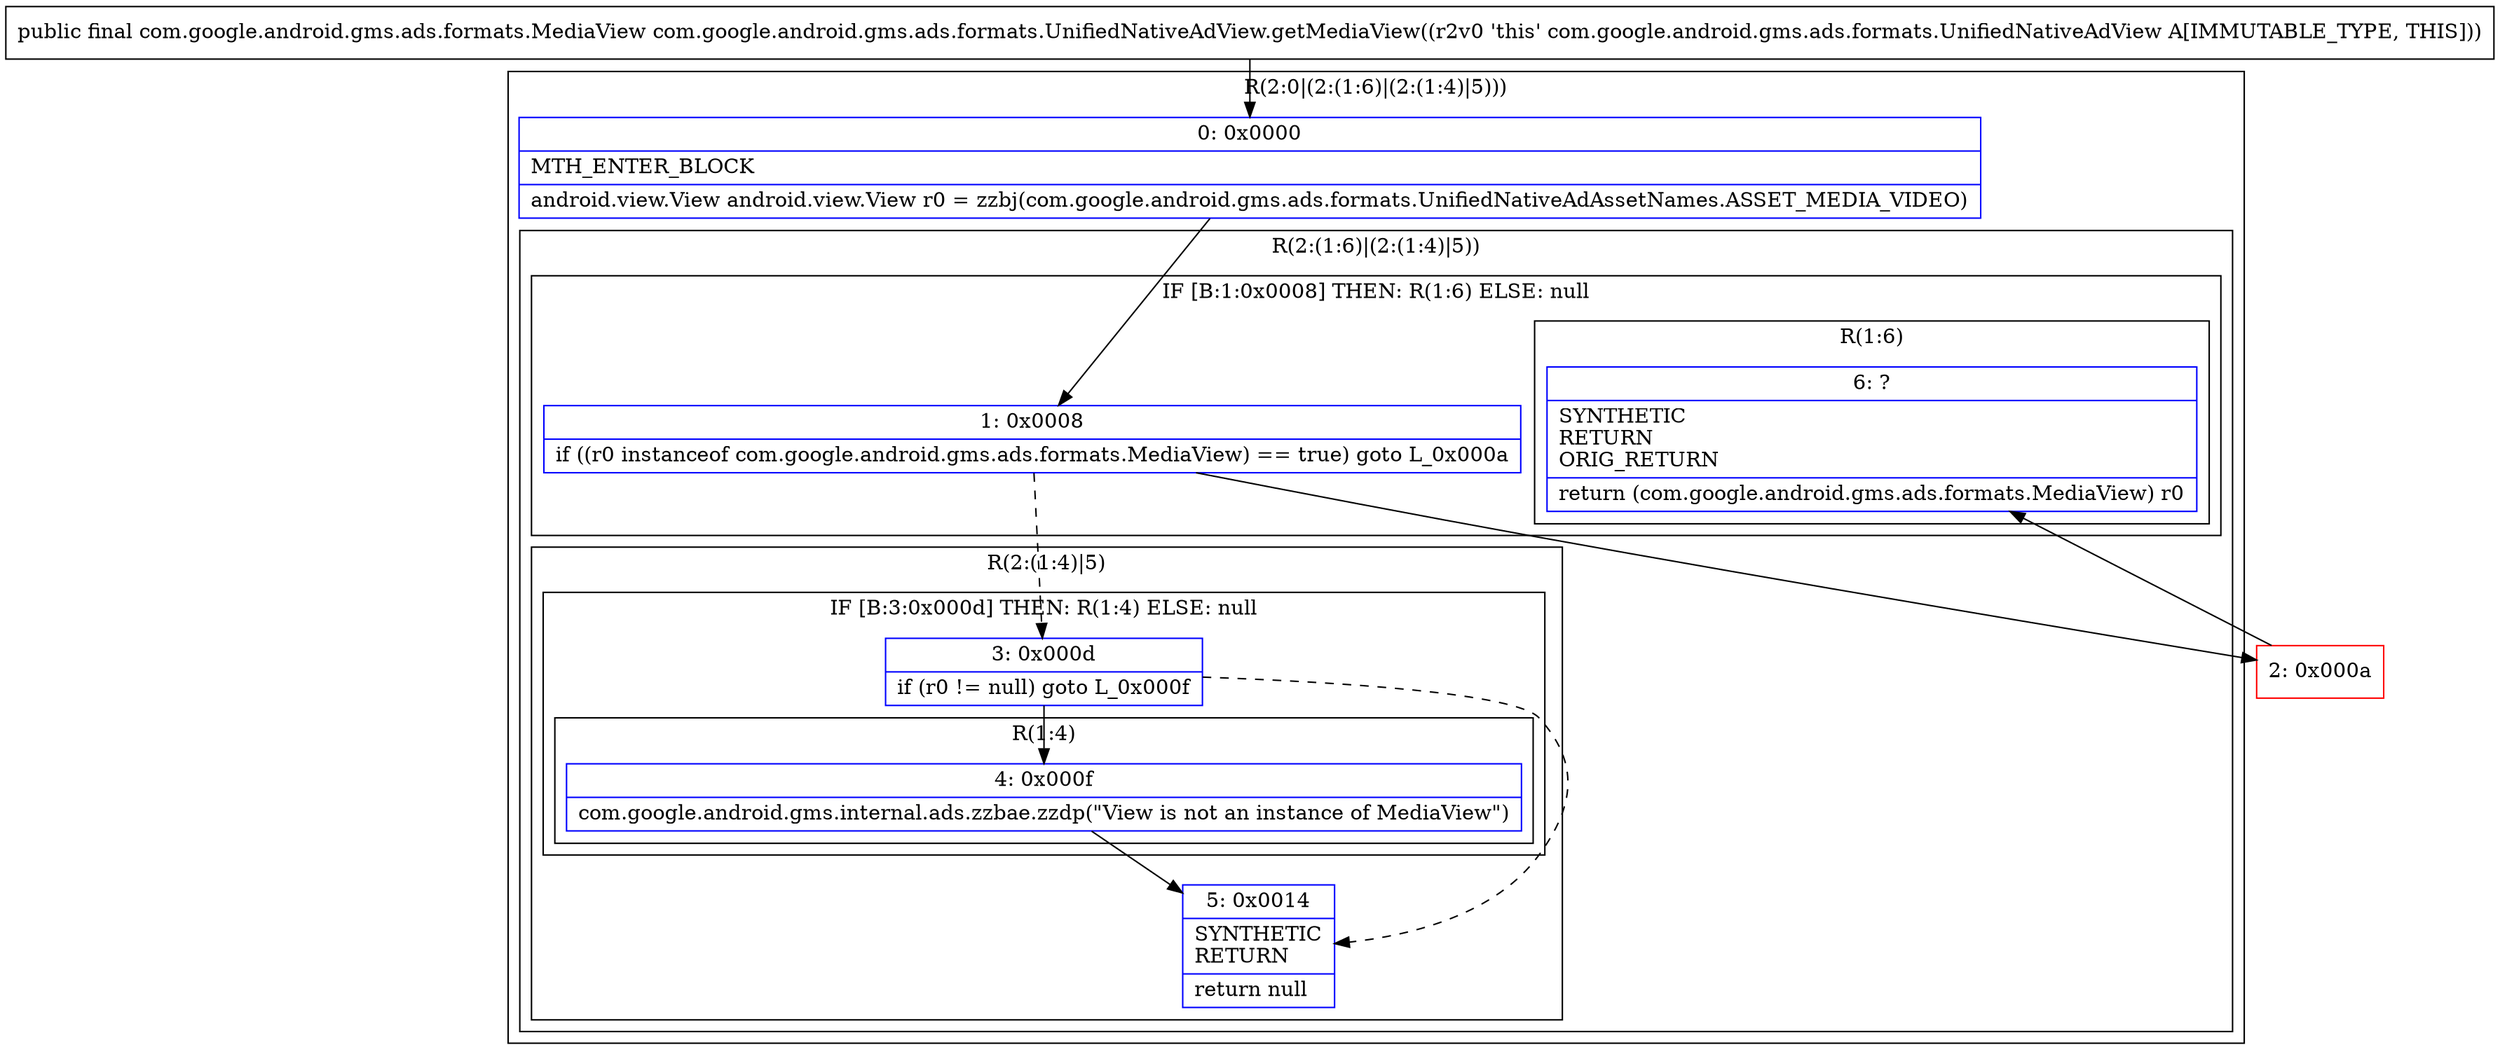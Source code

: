 digraph "CFG forcom.google.android.gms.ads.formats.UnifiedNativeAdView.getMediaView()Lcom\/google\/android\/gms\/ads\/formats\/MediaView;" {
subgraph cluster_Region_1367408686 {
label = "R(2:0|(2:(1:6)|(2:(1:4)|5)))";
node [shape=record,color=blue];
Node_0 [shape=record,label="{0\:\ 0x0000|MTH_ENTER_BLOCK\l|android.view.View android.view.View r0 = zzbj(com.google.android.gms.ads.formats.UnifiedNativeAdAssetNames.ASSET_MEDIA_VIDEO)\l}"];
subgraph cluster_Region_1836167813 {
label = "R(2:(1:6)|(2:(1:4)|5))";
node [shape=record,color=blue];
subgraph cluster_IfRegion_327971397 {
label = "IF [B:1:0x0008] THEN: R(1:6) ELSE: null";
node [shape=record,color=blue];
Node_1 [shape=record,label="{1\:\ 0x0008|if ((r0 instanceof com.google.android.gms.ads.formats.MediaView) == true) goto L_0x000a\l}"];
subgraph cluster_Region_2102704132 {
label = "R(1:6)";
node [shape=record,color=blue];
Node_6 [shape=record,label="{6\:\ ?|SYNTHETIC\lRETURN\lORIG_RETURN\l|return (com.google.android.gms.ads.formats.MediaView) r0\l}"];
}
}
subgraph cluster_Region_1144821258 {
label = "R(2:(1:4)|5)";
node [shape=record,color=blue];
subgraph cluster_IfRegion_1025202320 {
label = "IF [B:3:0x000d] THEN: R(1:4) ELSE: null";
node [shape=record,color=blue];
Node_3 [shape=record,label="{3\:\ 0x000d|if (r0 != null) goto L_0x000f\l}"];
subgraph cluster_Region_651974764 {
label = "R(1:4)";
node [shape=record,color=blue];
Node_4 [shape=record,label="{4\:\ 0x000f|com.google.android.gms.internal.ads.zzbae.zzdp(\"View is not an instance of MediaView\")\l}"];
}
}
Node_5 [shape=record,label="{5\:\ 0x0014|SYNTHETIC\lRETURN\l|return null\l}"];
}
}
}
Node_2 [shape=record,color=red,label="{2\:\ 0x000a}"];
MethodNode[shape=record,label="{public final com.google.android.gms.ads.formats.MediaView com.google.android.gms.ads.formats.UnifiedNativeAdView.getMediaView((r2v0 'this' com.google.android.gms.ads.formats.UnifiedNativeAdView A[IMMUTABLE_TYPE, THIS])) }"];
MethodNode -> Node_0;
Node_0 -> Node_1;
Node_1 -> Node_2;
Node_1 -> Node_3[style=dashed];
Node_3 -> Node_4;
Node_3 -> Node_5[style=dashed];
Node_4 -> Node_5;
Node_2 -> Node_6;
}

